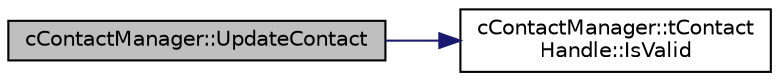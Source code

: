 digraph "cContactManager::UpdateContact"
{
 // LATEX_PDF_SIZE
  edge [fontname="Helvetica",fontsize="10",labelfontname="Helvetica",labelfontsize="10"];
  node [fontname="Helvetica",fontsize="10",shape=record];
  rankdir="LR";
  Node1 [label="cContactManager::UpdateContact",height=0.2,width=0.4,color="black", fillcolor="grey75", style="filled", fontcolor="black",tooltip=" "];
  Node1 -> Node2 [color="midnightblue",fontsize="10",style="solid",fontname="Helvetica"];
  Node2 [label="cContactManager::tContact\lHandle::IsValid",height=0.2,width=0.4,color="black", fillcolor="white", style="filled",URL="$structc_contact_manager_1_1t_contact_handle.html#afd6ffbefcc75d7e8a81f509497f1f541",tooltip=" "];
}
